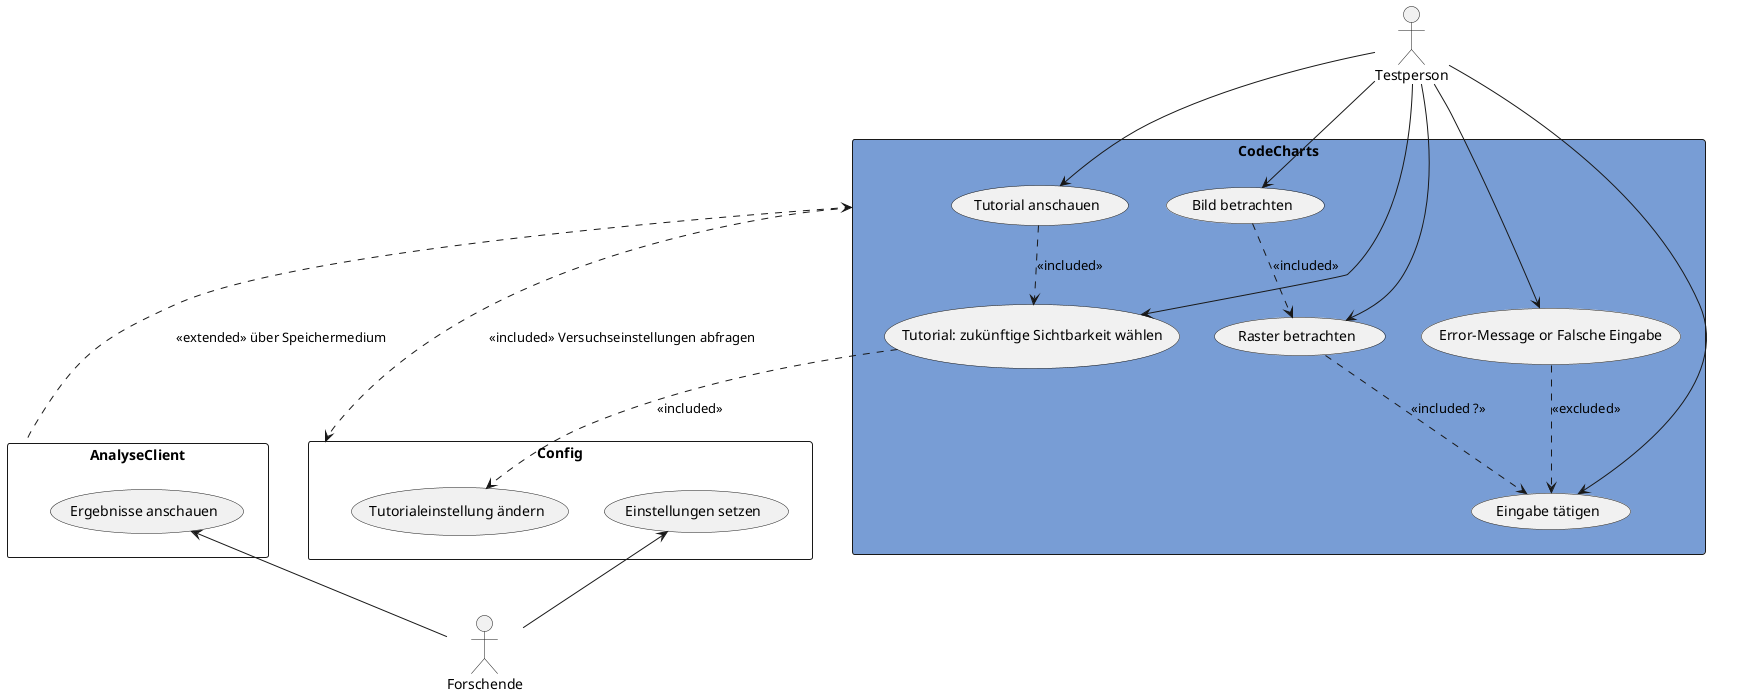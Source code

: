 @startuml CodeCharts
' left to right direction

actor Testperson as t
actor Forschende as f

rectangle CodeCharts as z #789dd5 {
    usecase "Tutorial anschauen" as td
    usecase "Tutorial: zukünftige Sichtbarkeit wählen" as tw
    usecase "Bild betrachten" as bb
    usecase "Raster betrachten" as rb
    usecase "Eingabe tätigen" as et
    usecase "Error-Message or Falsche Eingabe" as em
}

rectangle AnalyseClient as a {
    usecase "Ergebnisse anschauen" as ea
}

rectangle Config as c {
    usecase "Einstellungen setzen" as es
    usecase "Tutorialeinstellung ändern" as tä
}

' Testperson
t --> td
t --> tw
t --> bb
t --> rb
t --> et
t --> em

' Forschende
es <-- f
ea <-- f

' intern
tw ..> tä : <<included>> 
z <.. a : <<extended>> über Speichermedium
z ..> c : <<included>> Versuchseinstellungen abfragen
td ..> tw : <<included>>
bb ..> rb : <<included>>
rb ..> et : << included ? >>
em ..> et : <<excluded>> 


@enduml
